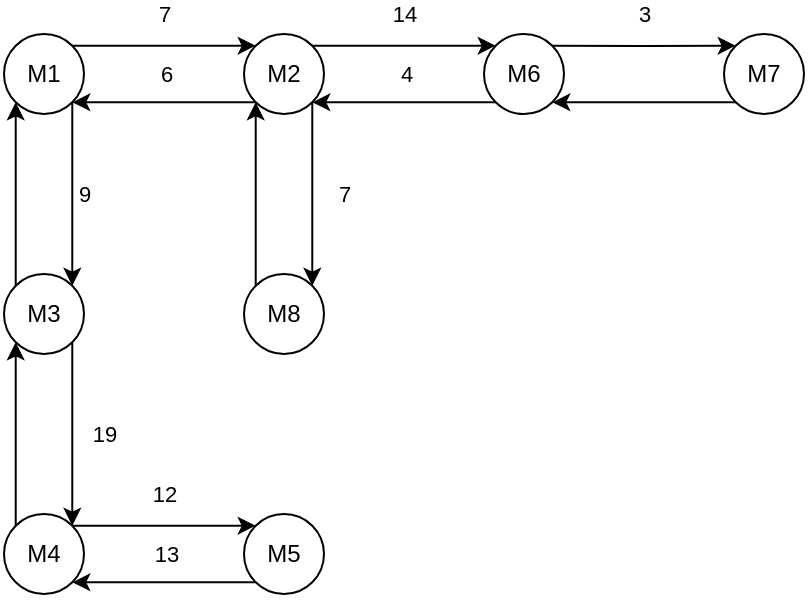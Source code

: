 <mxfile version="20.3.0" type="device"><diagram id="JqqF-TcUNyabe2QfqjdX" name="Страница 1"><mxGraphModel dx="630" dy="441" grid="1" gridSize="10" guides="1" tooltips="1" connect="1" arrows="1" fold="1" page="1" pageScale="1" pageWidth="1600" pageHeight="900" math="0" shadow="0"><root><mxCell id="0"/><mxCell id="1" parent="0"/><mxCell id="CRW4KQ-eY0oSM8Q9MqlZ-1" value="M1" style="ellipse;whiteSpace=wrap;html=1;aspect=fixed;" vertex="1" parent="1"><mxGeometry x="280" y="280" width="40" height="40" as="geometry"/></mxCell><mxCell id="CRW4KQ-eY0oSM8Q9MqlZ-2" value="M2" style="ellipse;whiteSpace=wrap;html=1;aspect=fixed;" vertex="1" parent="1"><mxGeometry x="400" y="280" width="40" height="40" as="geometry"/></mxCell><mxCell id="CRW4KQ-eY0oSM8Q9MqlZ-3" value="M3" style="ellipse;whiteSpace=wrap;html=1;aspect=fixed;" vertex="1" parent="1"><mxGeometry x="280" y="400" width="40" height="40" as="geometry"/></mxCell><mxCell id="CRW4KQ-eY0oSM8Q9MqlZ-4" value="M4" style="ellipse;whiteSpace=wrap;html=1;aspect=fixed;" vertex="1" parent="1"><mxGeometry x="280" y="520" width="40" height="40" as="geometry"/></mxCell><mxCell id="CRW4KQ-eY0oSM8Q9MqlZ-5" value="M5" style="ellipse;whiteSpace=wrap;html=1;aspect=fixed;" vertex="1" parent="1"><mxGeometry x="400" y="520" width="40" height="40" as="geometry"/></mxCell><mxCell id="CRW4KQ-eY0oSM8Q9MqlZ-6" value="M6" style="ellipse;whiteSpace=wrap;html=1;aspect=fixed;" vertex="1" parent="1"><mxGeometry x="520" y="280" width="40" height="40" as="geometry"/></mxCell><mxCell id="CRW4KQ-eY0oSM8Q9MqlZ-7" value="M7" style="ellipse;whiteSpace=wrap;html=1;aspect=fixed;" vertex="1" parent="1"><mxGeometry x="640" y="280" width="40" height="40" as="geometry"/></mxCell><mxCell id="CRW4KQ-eY0oSM8Q9MqlZ-8" value="M8" style="ellipse;whiteSpace=wrap;html=1;aspect=fixed;" vertex="1" parent="1"><mxGeometry x="400" y="400" width="40" height="40" as="geometry"/></mxCell><mxCell id="CRW4KQ-eY0oSM8Q9MqlZ-11" value="" style="endArrow=classic;html=1;rounded=0;exitX=1;exitY=0;exitDx=0;exitDy=0;entryX=0;entryY=0;entryDx=0;entryDy=0;" edge="1" parent="1" source="CRW4KQ-eY0oSM8Q9MqlZ-1" target="CRW4KQ-eY0oSM8Q9MqlZ-2"><mxGeometry width="50" height="50" relative="1" as="geometry"><mxPoint x="490" y="380" as="sourcePoint"/><mxPoint x="540" y="330" as="targetPoint"/></mxGeometry></mxCell><mxCell id="CRW4KQ-eY0oSM8Q9MqlZ-25" value="7" style="edgeLabel;html=1;align=center;verticalAlign=middle;resizable=0;points=[];" vertex="1" connectable="0" parent="CRW4KQ-eY0oSM8Q9MqlZ-11"><mxGeometry x="0.505" y="1" relative="1" as="geometry"><mxPoint x="-23" y="-15" as="offset"/></mxGeometry></mxCell><mxCell id="CRW4KQ-eY0oSM8Q9MqlZ-12" value="" style="endArrow=classic;html=1;rounded=0;entryX=1;entryY=1;entryDx=0;entryDy=0;exitX=0;exitY=1;exitDx=0;exitDy=0;" edge="1" parent="1" source="CRW4KQ-eY0oSM8Q9MqlZ-2" target="CRW4KQ-eY0oSM8Q9MqlZ-1"><mxGeometry width="50" height="50" relative="1" as="geometry"><mxPoint x="380" y="370" as="sourcePoint"/><mxPoint x="540" y="330" as="targetPoint"/></mxGeometry></mxCell><mxCell id="CRW4KQ-eY0oSM8Q9MqlZ-34" value="6" style="edgeLabel;html=1;align=center;verticalAlign=middle;resizable=0;points=[];" vertex="1" connectable="0" parent="CRW4KQ-eY0oSM8Q9MqlZ-12"><mxGeometry x="-0.318" y="2" relative="1" as="geometry"><mxPoint x="-14" y="-16" as="offset"/></mxGeometry></mxCell><mxCell id="CRW4KQ-eY0oSM8Q9MqlZ-13" value="" style="endArrow=classic;html=1;rounded=0;exitX=0;exitY=0;exitDx=0;exitDy=0;entryX=0;entryY=1;entryDx=0;entryDy=0;" edge="1" parent="1" source="CRW4KQ-eY0oSM8Q9MqlZ-3" target="CRW4KQ-eY0oSM8Q9MqlZ-1"><mxGeometry width="50" height="50" relative="1" as="geometry"><mxPoint x="350" y="390" as="sourcePoint"/><mxPoint x="330" y="340" as="targetPoint"/></mxGeometry></mxCell><mxCell id="CRW4KQ-eY0oSM8Q9MqlZ-14" value="" style="endArrow=classic;html=1;rounded=0;exitX=1;exitY=1;exitDx=0;exitDy=0;entryX=1;entryY=0;entryDx=0;entryDy=0;" edge="1" parent="1" source="CRW4KQ-eY0oSM8Q9MqlZ-1" target="CRW4KQ-eY0oSM8Q9MqlZ-3"><mxGeometry width="50" height="50" relative="1" as="geometry"><mxPoint x="340" y="390" as="sourcePoint"/><mxPoint x="300" y="350" as="targetPoint"/></mxGeometry></mxCell><mxCell id="CRW4KQ-eY0oSM8Q9MqlZ-26" value="9" style="edgeLabel;html=1;align=center;verticalAlign=middle;resizable=0;points=[];" vertex="1" connectable="0" parent="CRW4KQ-eY0oSM8Q9MqlZ-14"><mxGeometry x="0.277" y="1" relative="1" as="geometry"><mxPoint x="5" y="-13" as="offset"/></mxGeometry></mxCell><mxCell id="CRW4KQ-eY0oSM8Q9MqlZ-15" value="" style="endArrow=classic;html=1;rounded=0;exitX=1;exitY=1;exitDx=0;exitDy=0;entryX=1;entryY=0;entryDx=0;entryDy=0;" edge="1" parent="1" source="CRW4KQ-eY0oSM8Q9MqlZ-3" target="CRW4KQ-eY0oSM8Q9MqlZ-4"><mxGeometry width="50" height="50" relative="1" as="geometry"><mxPoint x="490" y="400" as="sourcePoint"/><mxPoint x="540" y="350" as="targetPoint"/></mxGeometry></mxCell><mxCell id="CRW4KQ-eY0oSM8Q9MqlZ-27" value="19" style="edgeLabel;html=1;align=center;verticalAlign=middle;resizable=0;points=[];" vertex="1" connectable="0" parent="CRW4KQ-eY0oSM8Q9MqlZ-15"><mxGeometry x="0.402" relative="1" as="geometry"><mxPoint x="16" y="-19" as="offset"/></mxGeometry></mxCell><mxCell id="CRW4KQ-eY0oSM8Q9MqlZ-16" value="" style="endArrow=classic;html=1;rounded=0;exitX=0;exitY=0;exitDx=0;exitDy=0;entryX=0;entryY=1;entryDx=0;entryDy=0;" edge="1" parent="1" source="CRW4KQ-eY0oSM8Q9MqlZ-4" target="CRW4KQ-eY0oSM8Q9MqlZ-3"><mxGeometry width="50" height="50" relative="1" as="geometry"><mxPoint x="490" y="400" as="sourcePoint"/><mxPoint x="310" y="490" as="targetPoint"/></mxGeometry></mxCell><mxCell id="CRW4KQ-eY0oSM8Q9MqlZ-17" value="" style="endArrow=classic;html=1;rounded=0;entryX=1;entryY=1;entryDx=0;entryDy=0;exitX=0;exitY=1;exitDx=0;exitDy=0;" edge="1" parent="1" source="CRW4KQ-eY0oSM8Q9MqlZ-5" target="CRW4KQ-eY0oSM8Q9MqlZ-4"><mxGeometry width="50" height="50" relative="1" as="geometry"><mxPoint x="580" y="530" as="sourcePoint"/><mxPoint x="630" y="480" as="targetPoint"/></mxGeometry></mxCell><mxCell id="CRW4KQ-eY0oSM8Q9MqlZ-29" value="13" style="edgeLabel;html=1;align=center;verticalAlign=middle;resizable=0;points=[];" vertex="1" connectable="0" parent="CRW4KQ-eY0oSM8Q9MqlZ-17"><mxGeometry x="-0.38" y="-1" relative="1" as="geometry"><mxPoint x="-17" y="-13" as="offset"/></mxGeometry></mxCell><mxCell id="CRW4KQ-eY0oSM8Q9MqlZ-18" value="" style="endArrow=classic;html=1;rounded=0;exitX=1;exitY=0;exitDx=0;exitDy=0;entryX=0;entryY=0;entryDx=0;entryDy=0;" edge="1" parent="1" source="CRW4KQ-eY0oSM8Q9MqlZ-4" target="CRW4KQ-eY0oSM8Q9MqlZ-5"><mxGeometry width="50" height="50" relative="1" as="geometry"><mxPoint x="580" y="530" as="sourcePoint"/><mxPoint x="630" y="480" as="targetPoint"/></mxGeometry></mxCell><mxCell id="CRW4KQ-eY0oSM8Q9MqlZ-28" value="12" style="edgeLabel;html=1;align=center;verticalAlign=middle;resizable=0;points=[];" vertex="1" connectable="0" parent="CRW4KQ-eY0oSM8Q9MqlZ-18"><mxGeometry x="0.654" relative="1" as="geometry"><mxPoint x="-30" y="-16" as="offset"/></mxGeometry></mxCell><mxCell id="CRW4KQ-eY0oSM8Q9MqlZ-19" value="" style="endArrow=classic;html=1;rounded=0;entryX=1;entryY=1;entryDx=0;entryDy=0;exitX=0;exitY=1;exitDx=0;exitDy=0;" edge="1" parent="1" source="CRW4KQ-eY0oSM8Q9MqlZ-6" target="CRW4KQ-eY0oSM8Q9MqlZ-2"><mxGeometry width="50" height="50" relative="1" as="geometry"><mxPoint x="510" y="370" as="sourcePoint"/><mxPoint x="560" y="320" as="targetPoint"/></mxGeometry></mxCell><mxCell id="CRW4KQ-eY0oSM8Q9MqlZ-32" value="4" style="edgeLabel;html=1;align=center;verticalAlign=middle;resizable=0;points=[];" vertex="1" connectable="0" parent="CRW4KQ-eY0oSM8Q9MqlZ-19"><mxGeometry x="-0.33" relative="1" as="geometry"><mxPoint x="-15" y="-14" as="offset"/></mxGeometry></mxCell><mxCell id="CRW4KQ-eY0oSM8Q9MqlZ-20" value="" style="endArrow=classic;html=1;rounded=0;exitX=1;exitY=0;exitDx=0;exitDy=0;entryX=0;entryY=0;entryDx=0;entryDy=0;" edge="1" parent="1" source="CRW4KQ-eY0oSM8Q9MqlZ-2" target="CRW4KQ-eY0oSM8Q9MqlZ-6"><mxGeometry width="50" height="50" relative="1" as="geometry"><mxPoint x="510" y="370" as="sourcePoint"/><mxPoint x="560" y="320" as="targetPoint"/></mxGeometry></mxCell><mxCell id="CRW4KQ-eY0oSM8Q9MqlZ-31" value="14" style="edgeLabel;html=1;align=center;verticalAlign=middle;resizable=0;points=[];" vertex="1" connectable="0" parent="CRW4KQ-eY0oSM8Q9MqlZ-20"><mxGeometry x="0.28" y="1" relative="1" as="geometry"><mxPoint x="-13" y="-15" as="offset"/></mxGeometry></mxCell><mxCell id="CRW4KQ-eY0oSM8Q9MqlZ-21" value="" style="endArrow=classic;html=1;rounded=0;entryX=1;entryY=1;entryDx=0;entryDy=0;exitX=0;exitY=1;exitDx=0;exitDy=0;" edge="1" parent="1" source="CRW4KQ-eY0oSM8Q9MqlZ-7" target="CRW4KQ-eY0oSM8Q9MqlZ-6"><mxGeometry width="50" height="50" relative="1" as="geometry"><mxPoint x="560" y="360" as="sourcePoint"/><mxPoint x="610" y="310" as="targetPoint"/></mxGeometry></mxCell><mxCell id="CRW4KQ-eY0oSM8Q9MqlZ-22" value="" style="endArrow=classic;html=1;rounded=0;exitX=1;exitY=0;exitDx=0;exitDy=0;entryX=0;entryY=0;entryDx=0;entryDy=0;" edge="1" parent="1" source="CRW4KQ-eY0oSM8Q9MqlZ-6" target="CRW4KQ-eY0oSM8Q9MqlZ-7"><mxGeometry width="50" height="50" relative="1" as="geometry"><mxPoint x="560" y="360" as="sourcePoint"/><mxPoint x="630" y="250" as="targetPoint"/><Array as="points"><mxPoint x="600" y="286"/></Array></mxGeometry></mxCell><mxCell id="CRW4KQ-eY0oSM8Q9MqlZ-33" value="3" style="edgeLabel;html=1;align=center;verticalAlign=middle;resizable=0;points=[];" vertex="1" connectable="0" parent="CRW4KQ-eY0oSM8Q9MqlZ-22"><mxGeometry x="0.268" relative="1" as="geometry"><mxPoint x="-12" y="-16" as="offset"/></mxGeometry></mxCell><mxCell id="CRW4KQ-eY0oSM8Q9MqlZ-23" value="" style="endArrow=classic;html=1;rounded=0;entryX=0;entryY=1;entryDx=0;entryDy=0;exitX=0;exitY=0;exitDx=0;exitDy=0;" edge="1" parent="1" source="CRW4KQ-eY0oSM8Q9MqlZ-8" target="CRW4KQ-eY0oSM8Q9MqlZ-2"><mxGeometry width="50" height="50" relative="1" as="geometry"><mxPoint x="560" y="360" as="sourcePoint"/><mxPoint x="610" y="310" as="targetPoint"/></mxGeometry></mxCell><mxCell id="CRW4KQ-eY0oSM8Q9MqlZ-24" value="" style="endArrow=classic;html=1;rounded=0;entryX=1;entryY=0;entryDx=0;entryDy=0;exitX=1;exitY=1;exitDx=0;exitDy=0;" edge="1" parent="1" source="CRW4KQ-eY0oSM8Q9MqlZ-2" target="CRW4KQ-eY0oSM8Q9MqlZ-8"><mxGeometry width="50" height="50" relative="1" as="geometry"><mxPoint x="560" y="360" as="sourcePoint"/><mxPoint x="610" y="310" as="targetPoint"/></mxGeometry></mxCell><mxCell id="CRW4KQ-eY0oSM8Q9MqlZ-30" value="7" style="edgeLabel;html=1;align=center;verticalAlign=middle;resizable=0;points=[];" vertex="1" connectable="0" parent="CRW4KQ-eY0oSM8Q9MqlZ-24"><mxGeometry x="0.34" y="2" relative="1" as="geometry"><mxPoint x="14" y="-16" as="offset"/></mxGeometry></mxCell></root></mxGraphModel></diagram></mxfile>